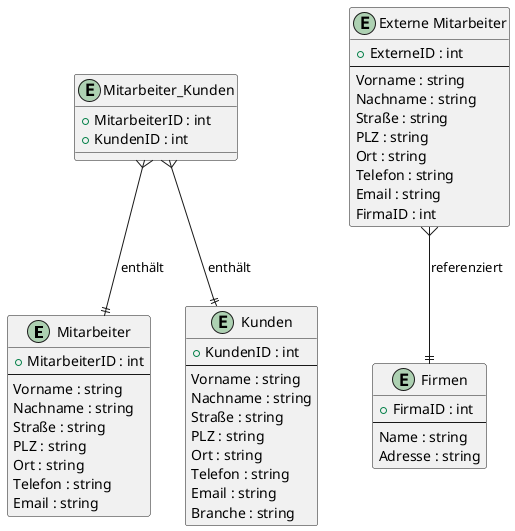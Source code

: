@startuml ER_Diagram
entity "Mitarbeiter" {
  +MitarbeiterID : int
  --
  Vorname : string
  Nachname : string
  Straße : string
  PLZ : string
  Ort : string
  Telefon : string
  Email : string
}

entity "Externe Mitarbeiter" {
  +ExterneID : int
  --
  Vorname : string
  Nachname : string
  Straße : string
  PLZ : string
  Ort : string
  Telefon : string
  Email : string
  FirmaID : int
}

entity "Firmen" {
  +FirmaID : int
  --
  Name : string
  Adresse : string
}

entity "Kunden" {
  +KundenID : int
  --
  Vorname : string
  Nachname : string
  Straße : string
  PLZ : string
  Ort : string
  Telefon : string
  Email : string
  Branche : string
}

entity "Mitarbeiter_Kunden" {
  +MitarbeiterID : int
  +KundenID : int
}

' Beziehungen:
Mitarbeiter_Kunden }--|| Mitarbeiter : "enthält"
Mitarbeiter_Kunden }--|| Kunden : "enthält"
"Externe Mitarbeiter" }--|| Firmen : "referenziert"

@enduml